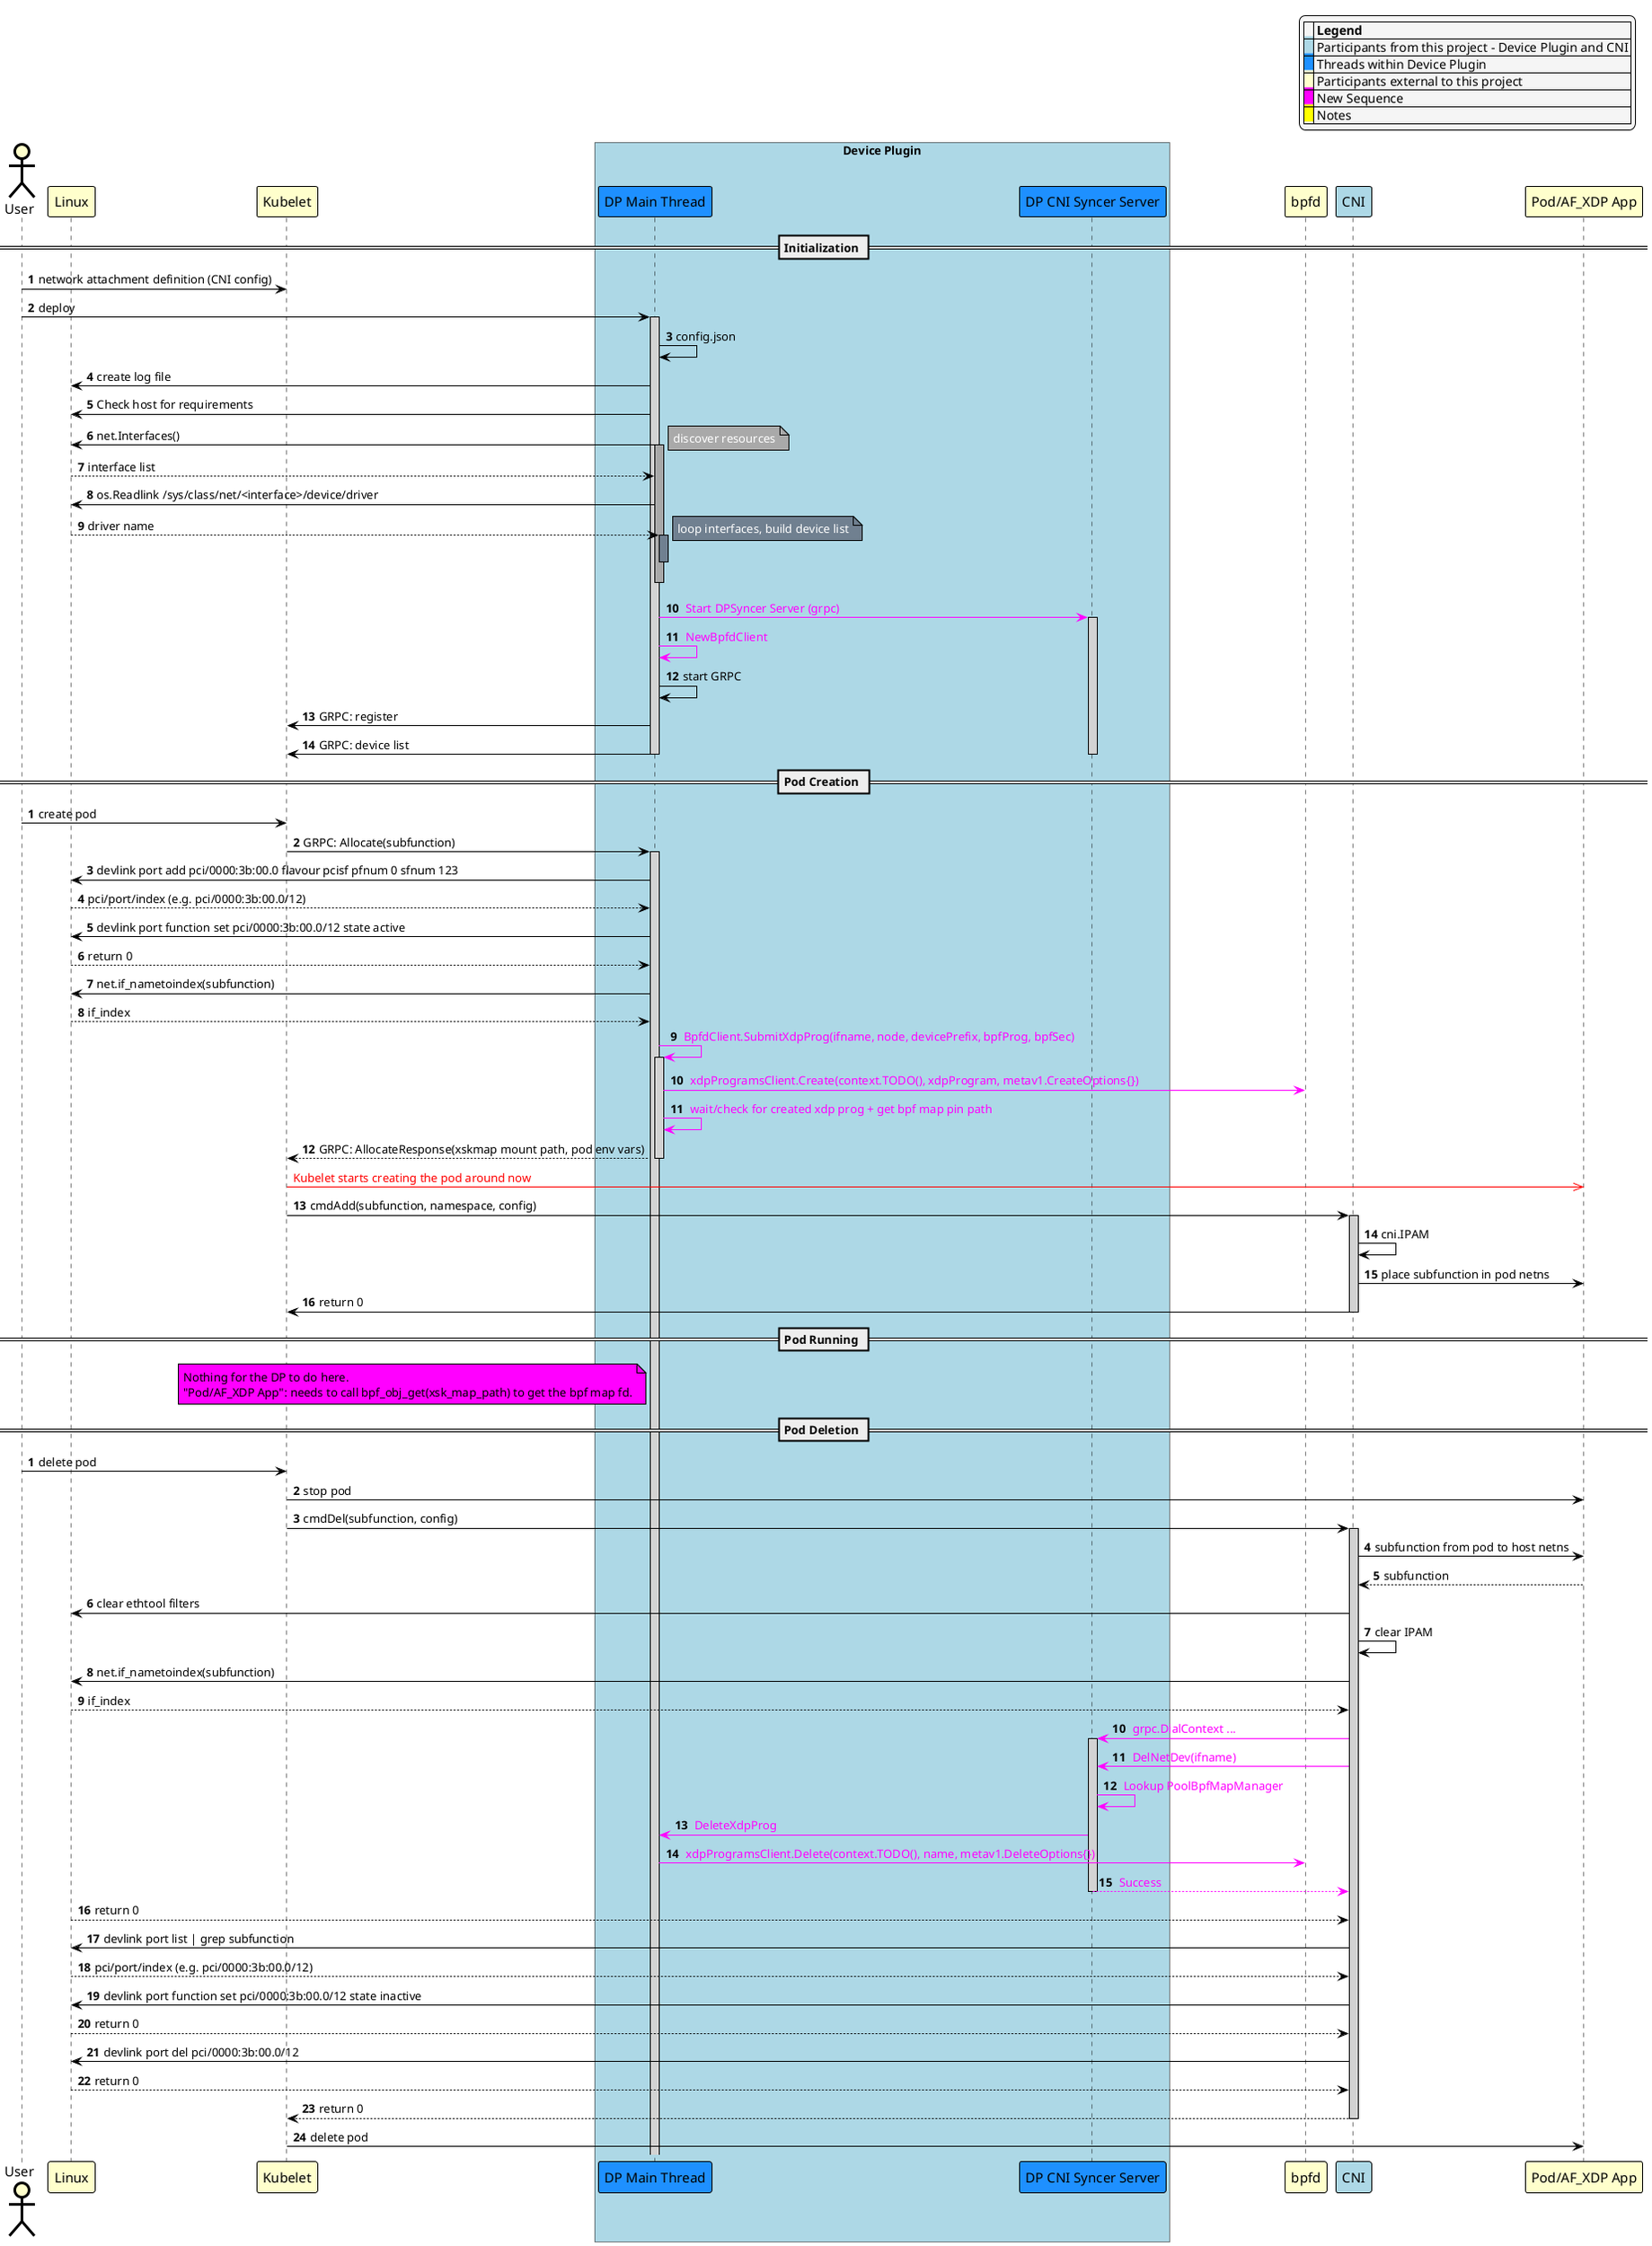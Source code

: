 @startuml

skinparam noteBorderColor Black
skinparam noteBorderThickness 1
skinparam noteBackgroundColor Yellow
skinparam legendBackgroundColor WhiteSmoke

skinparam sequence {
	BoxBorderColor Black
	BoxFontSize 20

	ArrowColor Black
	ArrowThickness 1

	ActorBorderColor Black
	ActorBorderThickness 3
	ActorBackgroundColor Business
	ActorFontSize 15

	ParticipantBorderColor Black
	ParticipantBorderThickness 1
	ParticipantBackgroundColor Business
	ParticipantFontSize 15

	LifeLineBorderColor Black
	LifeLineBorderThickness 1
	LifeLineBackgroundColor LightGray
}


 legend top right
|= |= Legend |
|<back:LightBlue>   </back>| Participants from this project - Device Plugin and CNI |
|<back:Dodgerblue>   </back>| Threads within Device Plugin |
|<back:Business>   </back>| Participants external to this project |
|<back:Magenta>   </back>| New Sequence |
|<back:Yellow>   </back>| Notes |
endlegend



actor "User"
participant "Linux"
participant "Kubelet"
box "Device Plugin" #LightBlue
	participant "DP Main Thread" #dodgerblue
	participant "DP CNI Syncer Server" #dodgerblue
end box
participant "bpfd"
participant "CNI" #LightBlue
participant "Pod/AF_XDP App"


== Initialization ==
autonumber

"User" -> "Kubelet": network attachment definition (CNI config)
"User" -> "DP Main Thread": deploy
activate "DP Main Thread"

"DP Main Thread" -> "DP Main Thread": config.json
"DP Main Thread" -> "Linux": create log file
"DP Main Thread" -> "Linux" : Check host for requirements
"DP Main Thread" -> "Linux": net.Interfaces()

activate "DP Main Thread" #DarkGray
note right #DarkGray: <color #White>discover resources</color>

"Linux" --> "DP Main Thread": interface list

"DP Main Thread" -> "Linux" : os.Readlink /sys/class/net/<interface>/device/driver
"Linux" --> "DP Main Thread" : driver name

activate "DP Main Thread" #SlateGray
note right #SlateGray: <color #White>loop interfaces, build device list</color>

deactivate "DP Main Thread"

autonumber stop
"DP Main Thread" [hidden]-> "DP Main Thread"
autonumber resume

deactivate "DP Main Thread"
"DP Main Thread" -[#Magenta]> "DP CNI Syncer Server": <color:Magenta> Start DPSyncer Server (grpc)</color>
activate "DP CNI Syncer Server"
"DP Main Thread" -[#Magenta]> "DP Main Thread": <color:Magenta> NewBpfdClient </color>
"DP Main Thread" -> "DP Main Thread": start GRPC
"DP Main Thread" -> "Kubelet": GRPC: register
"DP Main Thread" -> "Kubelet": GRPC: device list
deactivate "DP Main Thread"
deactivate "DP CNI Syncer Server"

== Pod Creation ==
autonumber

"User" -> "Kubelet": create pod
"Kubelet" -> "DP Main Thread": GRPC: Allocate(subfunction)
activate "DP Main Thread"

"DP Main Thread" -> "Linux" : devlink port add pci/0000:3b:00.0 flavour pcisf pfnum 0 sfnum 123
"Linux" --> "DP Main Thread" : pci/port/index (e.g. pci/0000:3b:00.0/12)

"DP Main Thread" -> "Linux" : devlink port function set pci/0000:3b:00.0/12 state active
"Linux" --> "DP Main Thread" : return 0

"DP Main Thread" -> "Linux": net.if_nametoindex(subfunction)
"Linux" --> "DP Main Thread": if_index
"DP Main Thread" -[#Magenta]> "DP Main Thread": <color:Magenta> BpfdClient.SubmitXdpProg(ifname, node, devicePrefix, bpfProg, bpfSec) </color>
activate "DP Main Thread"
"DP Main Thread" -[#Magenta]> "bpfd": <color:Magenta> xdpProgramsClient.Create(context.TODO(), xdpProgram, metav1.CreateOptions{}) </color>
"DP Main Thread" -[#Magenta]> "DP Main Thread": <color:Magenta> wait/check for created xdp prog + get bpf map pin path </color>
"DP Main Thread" --> "Kubelet": GRPC: AllocateResponse(xskmap mount path, pod env vars)
deactivate "DP Main Thread"

autonumber stop
"Kubelet" -[#Red]>> "Pod/AF_XDP App" : <color:Red>Kubelet starts creating the pod around now
autonumber resume

"Kubelet" -> "CNI" : cmdAdd(subfunction, namespace, config)
activate "CNI"
"CNI" -> "CNI" : cni.IPAM

"CNI" -> "Pod/AF_XDP App" : place subfunction in pod netns
"CNI" -> "Kubelet" : return 0

deactivate "CNI"

autonumber stop

== Pod Running ==


note left of "DP Main Thread" #Magenta
   Nothing for the DP to do here.
   "Pod/AF_XDP App": needs to call bpf_obj_get(xsk_map_path) to get the bpf map fd.
end note

== Pod Deletion ==
autonumber


"User" -> "Kubelet": delete pod
"Kubelet" -> "Pod/AF_XDP App" : stop pod
deactivate "Pod/AF_XDP App"
"Kubelet" -> "CNI" : cmdDel(subfunction, config)
activate "CNI"
"CNI" -> "Pod/AF_XDP App" : subfunction from pod to host netns
"Pod/AF_XDP App" --> "CNI" : subfunction
"CNI" -> "Linux" : clear ethtool filters
"CNI" -> "CNI" : clear IPAM
"CNI" -> "Linux": net.if_nametoindex(subfunction)
"Linux" --> "CNI": if_index
"CNI" -[#Magenta]> "DP CNI Syncer Server": <color:Magenta> grpc.DialContext ...</color>
activate "DP CNI Syncer Server"
"CNI" -[#Magenta]> "DP CNI Syncer Server": <color:Magenta> DelNetDev(ifname)</color>
"DP CNI Syncer Server" -[#Magenta]> "DP CNI Syncer Server": <color:Magenta> Lookup PoolBpfMapManager </color>
"DP CNI Syncer Server" -[#Magenta]> "DP Main Thread": <color:Magenta> DeleteXdpProg </color>
"DP Main Thread" -[#Magenta]> "bpfd": <color:Magenta> xdpProgramsClient.Delete(context.TODO(), name, metav1.DeleteOptions{}) </color>
"DP CNI Syncer Server" --[#Magenta]> "CNI": <color:Magenta> Success </color>
deactivate "DP CNI Syncer Server"
"Linux" --> "CNI": return 0

"CNI" -> "Linux" : devlink port list | grep subfunction
"Linux" --> "CNI" : pci/port/index (e.g. pci/0000:3b:00.0/12)

"CNI" -> "Linux" : devlink port function set pci/0000:3b:00.0/12 state inactive
"Linux" --> "CNI" : return 0

"CNI" -> "Linux" : devlink port del pci/0000:3b:00.0/12
"Linux" --> "CNI" : return 0

"CNI" --> "Kubelet": return 0
deactivate "CNI"

"Kubelet" -> "Pod/AF_XDP App" : delete pod
deactivate "Pod/AF_XDP App"


@enduml
